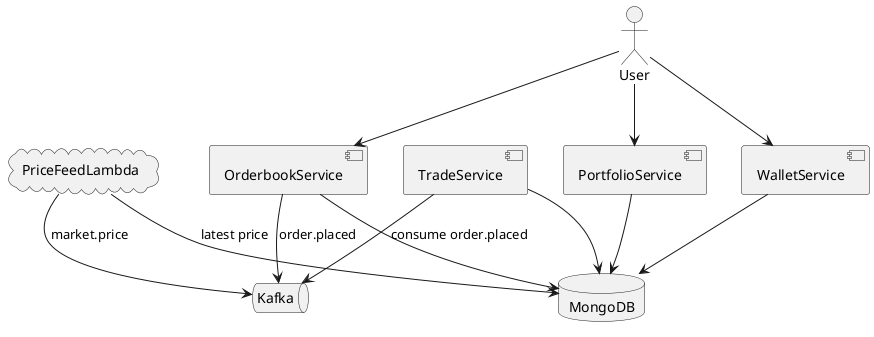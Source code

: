 @startuml
actor User
queue Kafka
Database MongoDB

component OrderbookService
component WalletService
component TradeService
component PortfolioService
cloud "PriceFeedLambda" as PriceFeed

User --> OrderbookService
User --> WalletService
User --> PortfolioService
OrderbookService --> Kafka : order.placed
OrderbookService --> MongoDB
WalletService --> MongoDB
TradeService --> Kafka : consume order.placed
TradeService --> MongoDB
PortfolioService --> MongoDB
PriceFeed --> Kafka : market.price
PriceFeed --> MongoDB : latest price
@enduml
